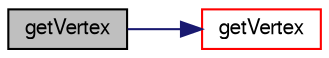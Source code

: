 digraph "getVertex"
{
  bgcolor="transparent";
  edge [fontname="FreeSans",fontsize="10",labelfontname="FreeSans",labelfontsize="10"];
  node [fontname="FreeSans",fontsize="10",shape=record];
  rankdir="LR";
  Node924 [label="getVertex",height=0.2,width=0.4,color="black", fillcolor="grey75", style="filled", fontcolor="black"];
  Node924 -> Node925 [color="midnightblue",fontsize="10",style="solid",fontname="FreeSans"];
  Node925 [label="getVertex",height=0.2,width=0.4,color="red",URL="$a21494.html#aed8480197c0ee0ced2d717ef7b8ab63b",tooltip="convert eVert to vertex label "];
}

